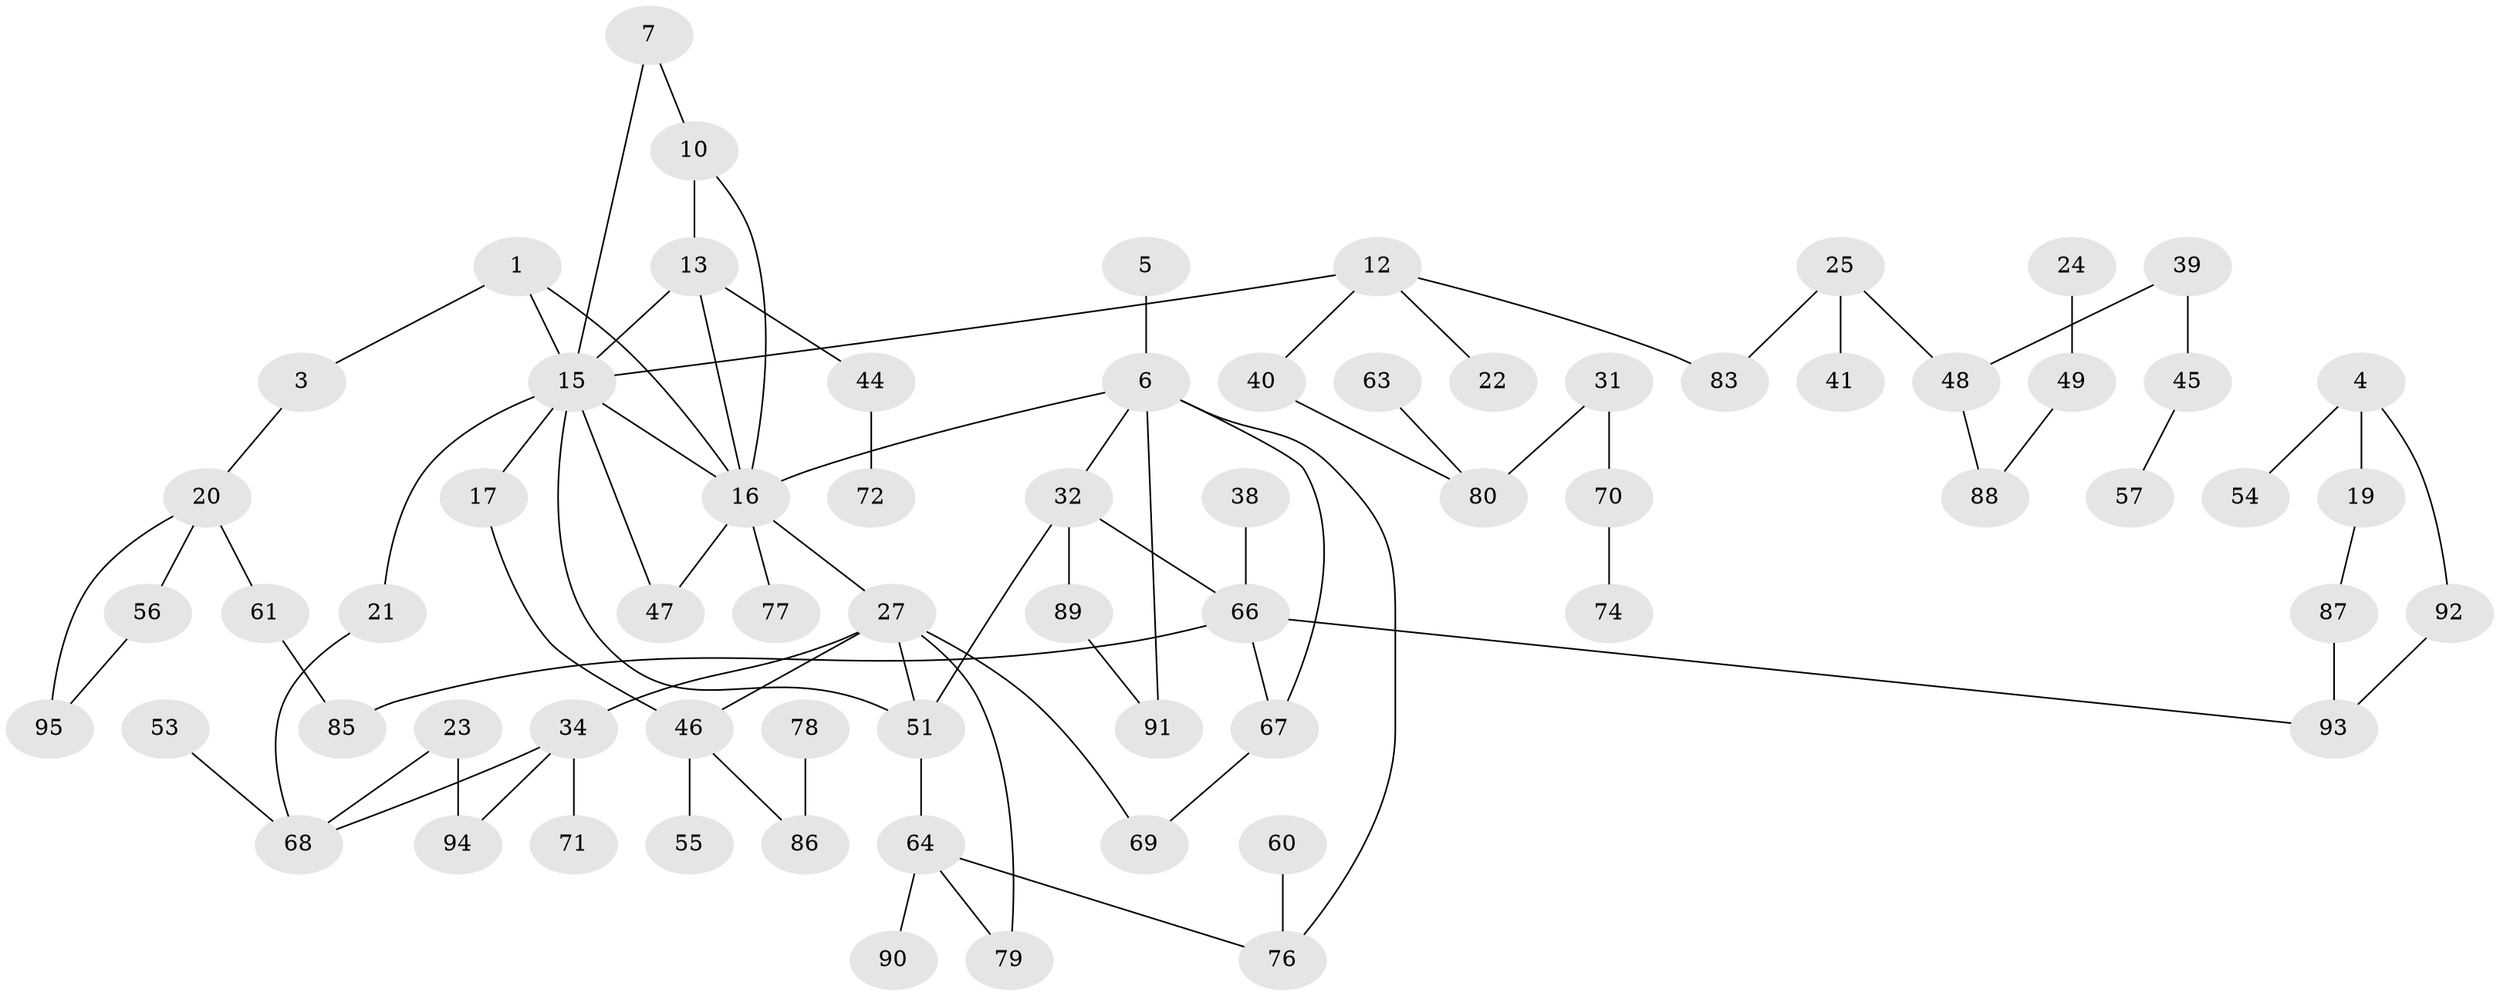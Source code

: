// original degree distribution, {1: 0.23703703703703705, 0: 0.1925925925925926, 3: 0.1259259259259259, 2: 0.2814814814814815, 4: 0.13333333333333333, 7: 0.007407407407407408, 6: 0.007407407407407408, 5: 0.014814814814814815}
// Generated by graph-tools (version 1.1) at 2025/48/03/04/25 22:48:04]
// undirected, 68 vertices, 85 edges
graph export_dot {
  node [color=gray90,style=filled];
  1;
  3;
  4;
  5;
  6;
  7;
  10;
  12;
  13;
  15;
  16;
  17;
  19;
  20;
  21;
  22;
  23;
  24;
  25;
  27;
  31;
  32;
  34;
  38;
  39;
  40;
  41;
  44;
  45;
  46;
  47;
  48;
  49;
  51;
  53;
  54;
  55;
  56;
  57;
  60;
  61;
  63;
  64;
  66;
  67;
  68;
  69;
  70;
  71;
  72;
  74;
  76;
  77;
  78;
  79;
  80;
  83;
  85;
  86;
  87;
  88;
  89;
  90;
  91;
  92;
  93;
  94;
  95;
  1 -- 3 [weight=1.0];
  1 -- 15 [weight=1.0];
  1 -- 16 [weight=1.0];
  3 -- 20 [weight=1.0];
  4 -- 19 [weight=1.0];
  4 -- 54 [weight=1.0];
  4 -- 92 [weight=1.0];
  5 -- 6 [weight=1.0];
  6 -- 16 [weight=1.0];
  6 -- 32 [weight=1.0];
  6 -- 67 [weight=1.0];
  6 -- 76 [weight=1.0];
  6 -- 91 [weight=1.0];
  7 -- 10 [weight=1.0];
  7 -- 15 [weight=1.0];
  10 -- 13 [weight=1.0];
  10 -- 16 [weight=1.0];
  12 -- 15 [weight=1.0];
  12 -- 22 [weight=1.0];
  12 -- 40 [weight=1.0];
  12 -- 83 [weight=1.0];
  13 -- 15 [weight=1.0];
  13 -- 16 [weight=1.0];
  13 -- 44 [weight=1.0];
  15 -- 16 [weight=1.0];
  15 -- 17 [weight=2.0];
  15 -- 21 [weight=1.0];
  15 -- 47 [weight=1.0];
  15 -- 51 [weight=1.0];
  16 -- 27 [weight=1.0];
  16 -- 47 [weight=1.0];
  16 -- 77 [weight=1.0];
  17 -- 46 [weight=1.0];
  19 -- 87 [weight=1.0];
  20 -- 56 [weight=1.0];
  20 -- 61 [weight=1.0];
  20 -- 95 [weight=1.0];
  21 -- 68 [weight=1.0];
  23 -- 68 [weight=1.0];
  23 -- 94 [weight=1.0];
  24 -- 49 [weight=1.0];
  25 -- 41 [weight=1.0];
  25 -- 48 [weight=1.0];
  25 -- 83 [weight=1.0];
  27 -- 34 [weight=1.0];
  27 -- 46 [weight=1.0];
  27 -- 51 [weight=1.0];
  27 -- 69 [weight=1.0];
  27 -- 79 [weight=1.0];
  31 -- 70 [weight=1.0];
  31 -- 80 [weight=1.0];
  32 -- 51 [weight=1.0];
  32 -- 66 [weight=1.0];
  32 -- 89 [weight=1.0];
  34 -- 68 [weight=1.0];
  34 -- 71 [weight=1.0];
  34 -- 94 [weight=1.0];
  38 -- 66 [weight=1.0];
  39 -- 45 [weight=1.0];
  39 -- 48 [weight=1.0];
  40 -- 80 [weight=1.0];
  44 -- 72 [weight=1.0];
  45 -- 57 [weight=1.0];
  46 -- 55 [weight=1.0];
  46 -- 86 [weight=1.0];
  48 -- 88 [weight=1.0];
  49 -- 88 [weight=1.0];
  51 -- 64 [weight=1.0];
  53 -- 68 [weight=1.0];
  56 -- 95 [weight=1.0];
  60 -- 76 [weight=1.0];
  61 -- 85 [weight=1.0];
  63 -- 80 [weight=1.0];
  64 -- 76 [weight=1.0];
  64 -- 79 [weight=1.0];
  64 -- 90 [weight=1.0];
  66 -- 67 [weight=1.0];
  66 -- 85 [weight=1.0];
  66 -- 93 [weight=1.0];
  67 -- 69 [weight=1.0];
  70 -- 74 [weight=1.0];
  78 -- 86 [weight=1.0];
  87 -- 93 [weight=1.0];
  89 -- 91 [weight=1.0];
  92 -- 93 [weight=1.0];
}
